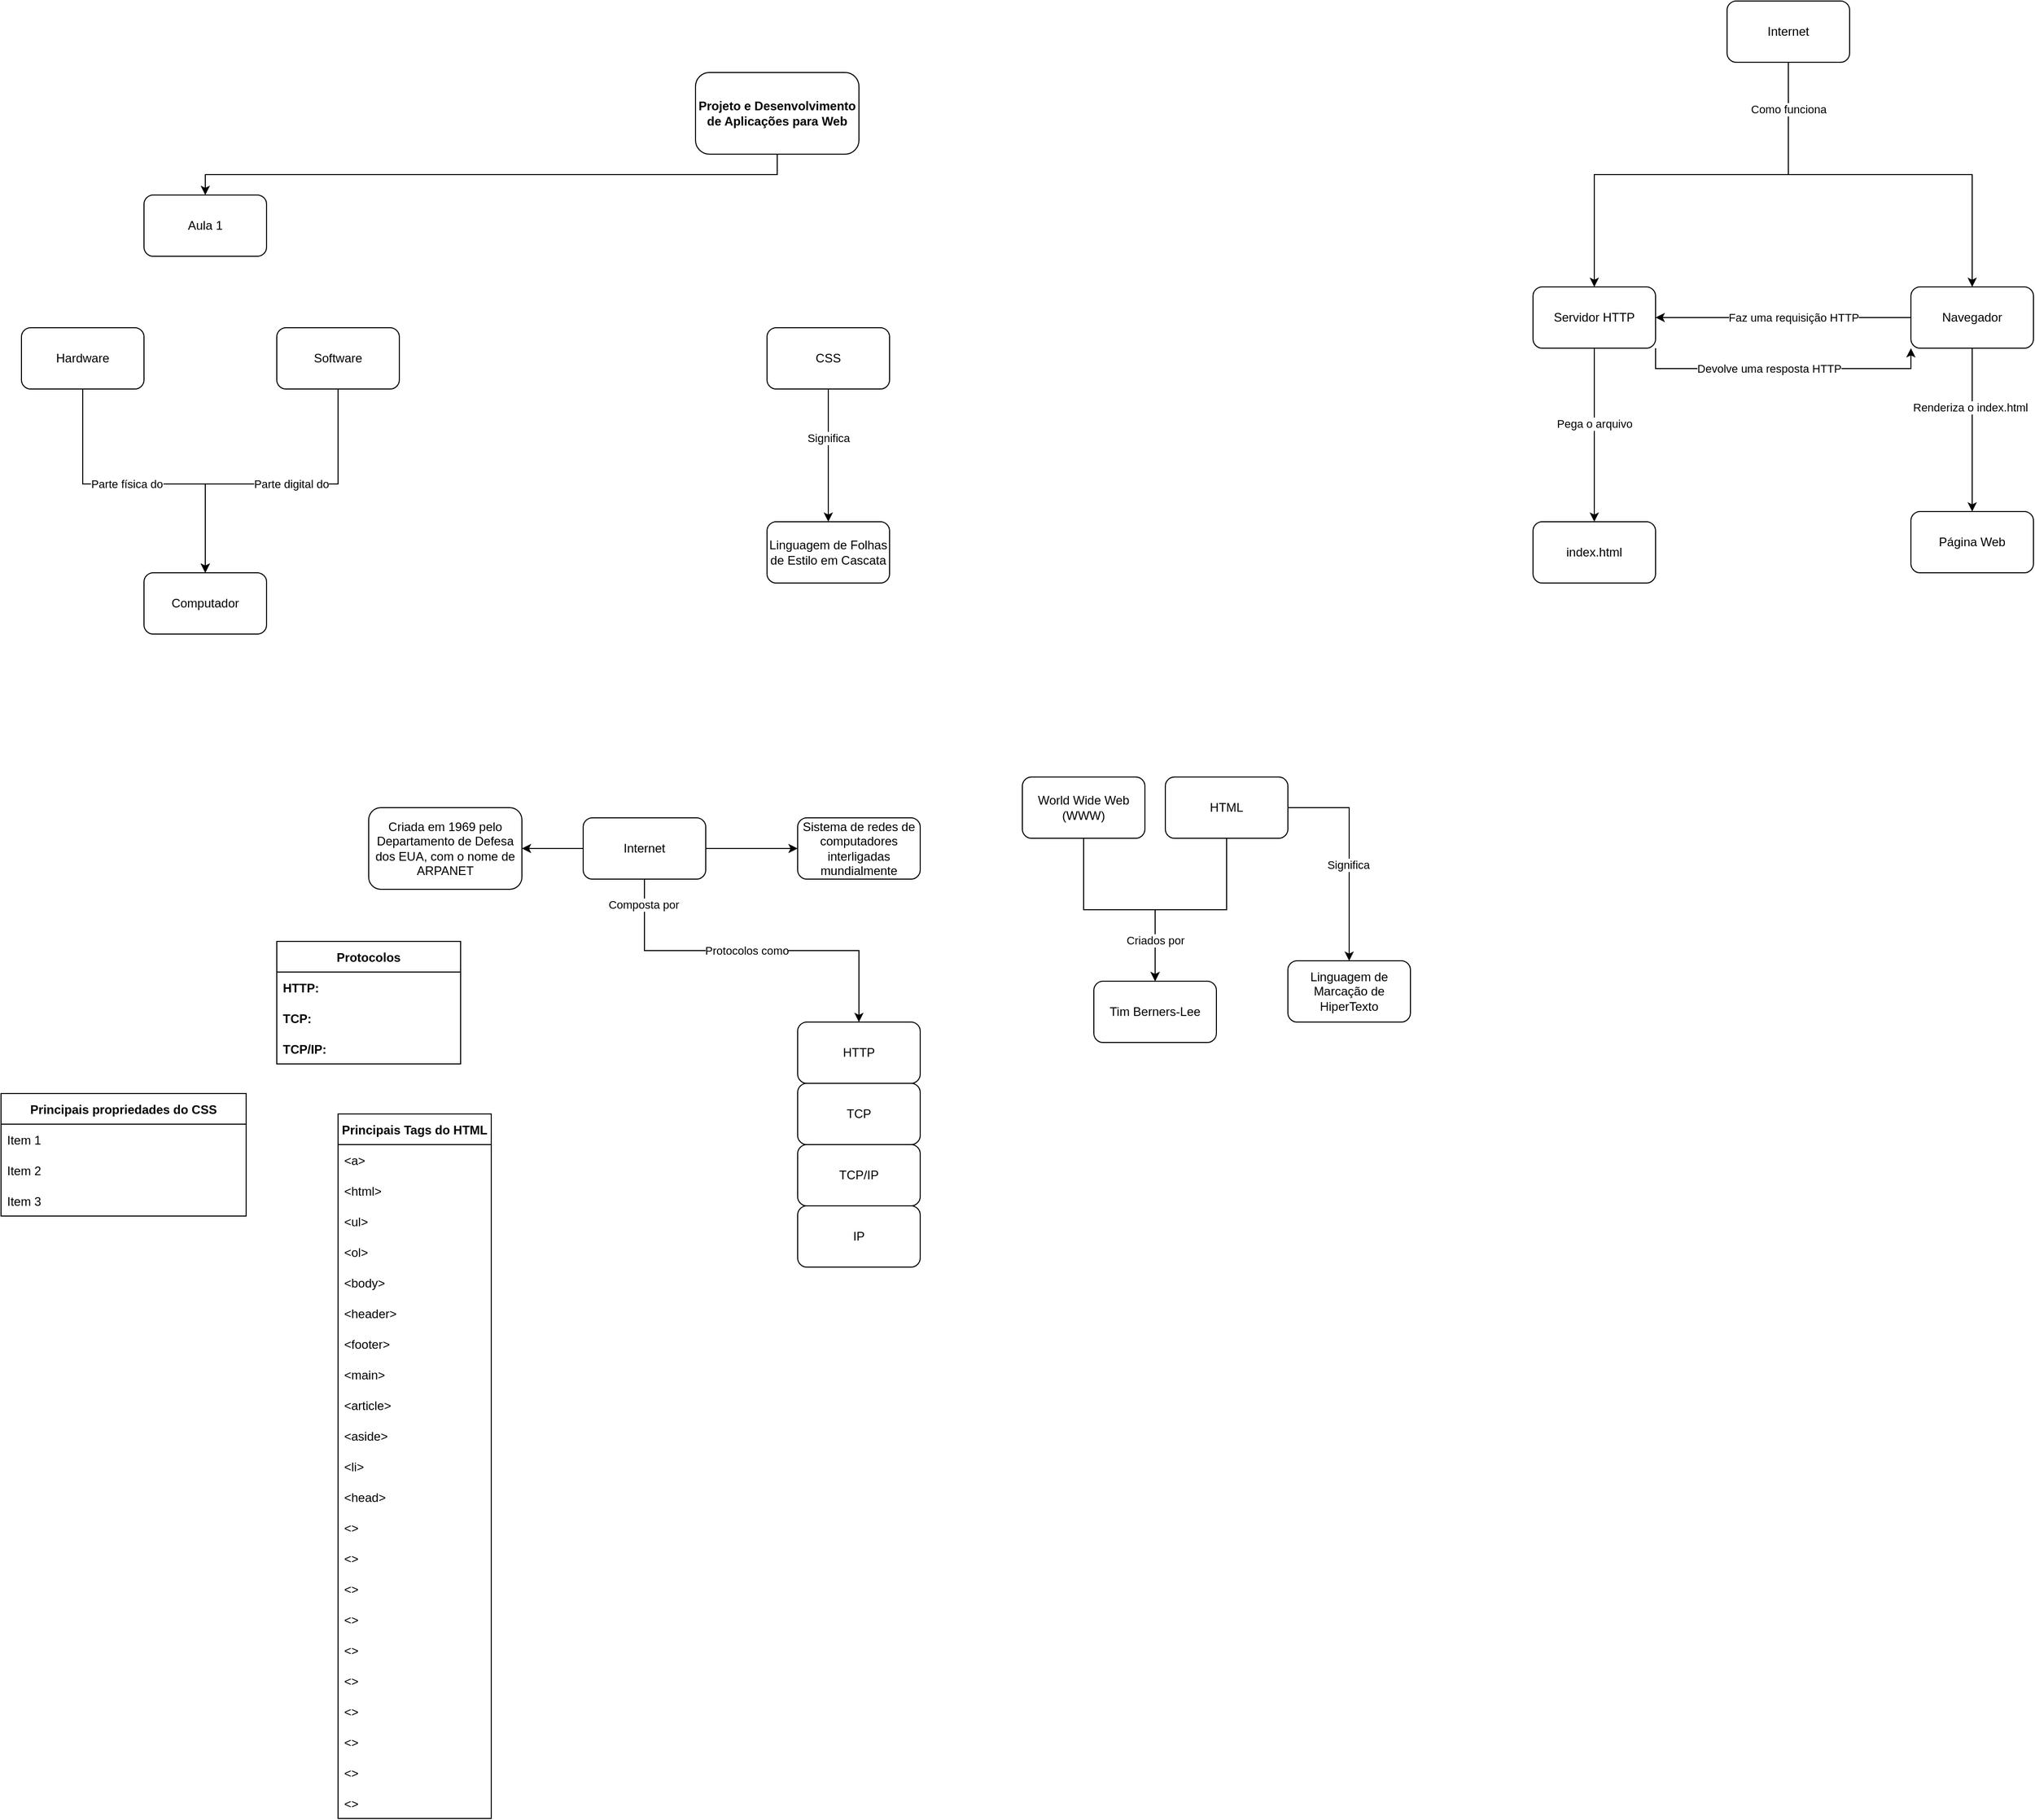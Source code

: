 <mxfile version="17.5.0" type="github">
  <diagram id="yIWuRDoprTy6JVr8QkNq" name="Page-1">
    <mxGraphModel dx="1737" dy="1610" grid="1" gridSize="10" guides="1" tooltips="1" connect="1" arrows="1" fold="1" page="1" pageScale="1" pageWidth="827" pageHeight="1169" math="0" shadow="0">
      <root>
        <mxCell id="0" />
        <mxCell id="1" parent="0" />
        <mxCell id="JlJT47IfGDpamgAoQ04I-4" style="edgeStyle=orthogonalEdgeStyle;rounded=0;orthogonalLoop=1;jettySize=auto;html=1;exitX=0.5;exitY=1;exitDx=0;exitDy=0;entryX=0.5;entryY=0;entryDx=0;entryDy=0;" edge="1" parent="1" source="JlJT47IfGDpamgAoQ04I-2" target="JlJT47IfGDpamgAoQ04I-3">
          <mxGeometry relative="1" as="geometry" />
        </mxCell>
        <mxCell id="JlJT47IfGDpamgAoQ04I-2" value="&lt;b&gt;Projeto e Desenvolvimento de Aplicações para Web&lt;/b&gt;" style="rounded=1;whiteSpace=wrap;html=1;arcSize=17;" vertex="1" parent="1">
          <mxGeometry x="320" width="160" height="80" as="geometry" />
        </mxCell>
        <mxCell id="JlJT47IfGDpamgAoQ04I-3" value="Aula 1" style="rounded=1;whiteSpace=wrap;html=1;" vertex="1" parent="1">
          <mxGeometry x="-220" y="120" width="120" height="60" as="geometry" />
        </mxCell>
        <mxCell id="JlJT47IfGDpamgAoQ04I-11" style="edgeStyle=orthogonalEdgeStyle;rounded=0;orthogonalLoop=1;jettySize=auto;html=1;" edge="1" parent="1" source="JlJT47IfGDpamgAoQ04I-5" target="JlJT47IfGDpamgAoQ04I-7">
          <mxGeometry relative="1" as="geometry" />
        </mxCell>
        <mxCell id="JlJT47IfGDpamgAoQ04I-5" value="World Wide Web (WWW)" style="rounded=1;whiteSpace=wrap;html=1;" vertex="1" parent="1">
          <mxGeometry x="640" y="690" width="120" height="60" as="geometry" />
        </mxCell>
        <mxCell id="JlJT47IfGDpamgAoQ04I-12" style="edgeStyle=orthogonalEdgeStyle;rounded=0;orthogonalLoop=1;jettySize=auto;html=1;" edge="1" parent="1" source="JlJT47IfGDpamgAoQ04I-6" target="JlJT47IfGDpamgAoQ04I-7">
          <mxGeometry relative="1" as="geometry" />
        </mxCell>
        <mxCell id="JlJT47IfGDpamgAoQ04I-13" value="Criados por" style="edgeLabel;html=1;align=center;verticalAlign=middle;resizable=0;points=[];" vertex="1" connectable="0" parent="JlJT47IfGDpamgAoQ04I-12">
          <mxGeometry x="0.618" relative="1" as="geometry">
            <mxPoint as="offset" />
          </mxGeometry>
        </mxCell>
        <mxCell id="JlJT47IfGDpamgAoQ04I-22" style="edgeStyle=orthogonalEdgeStyle;rounded=0;orthogonalLoop=1;jettySize=auto;html=1;exitX=1;exitY=0.5;exitDx=0;exitDy=0;entryX=0.5;entryY=0;entryDx=0;entryDy=0;" edge="1" parent="1" source="JlJT47IfGDpamgAoQ04I-6" target="JlJT47IfGDpamgAoQ04I-21">
          <mxGeometry relative="1" as="geometry" />
        </mxCell>
        <mxCell id="JlJT47IfGDpamgAoQ04I-118" value="Significa" style="edgeLabel;html=1;align=center;verticalAlign=middle;resizable=0;points=[];" vertex="1" connectable="0" parent="JlJT47IfGDpamgAoQ04I-22">
          <mxGeometry x="0.092" y="-1" relative="1" as="geometry">
            <mxPoint y="1" as="offset" />
          </mxGeometry>
        </mxCell>
        <mxCell id="JlJT47IfGDpamgAoQ04I-6" value="HTML" style="rounded=1;whiteSpace=wrap;html=1;" vertex="1" parent="1">
          <mxGeometry x="780" y="690" width="120" height="60" as="geometry" />
        </mxCell>
        <mxCell id="JlJT47IfGDpamgAoQ04I-7" value="Tim Berners-Lee" style="rounded=1;whiteSpace=wrap;html=1;" vertex="1" parent="1">
          <mxGeometry x="710" y="890" width="120" height="60" as="geometry" />
        </mxCell>
        <mxCell id="JlJT47IfGDpamgAoQ04I-17" style="edgeStyle=orthogonalEdgeStyle;rounded=0;orthogonalLoop=1;jettySize=auto;html=1;exitX=0.5;exitY=1;exitDx=0;exitDy=0;entryX=0.5;entryY=0;entryDx=0;entryDy=0;" edge="1" parent="1" source="JlJT47IfGDpamgAoQ04I-14" target="JlJT47IfGDpamgAoQ04I-16">
          <mxGeometry relative="1" as="geometry">
            <Array as="points">
              <mxPoint x="-280" y="310" />
              <mxPoint x="-280" y="403" />
              <mxPoint x="-160" y="403" />
            </Array>
          </mxGeometry>
        </mxCell>
        <mxCell id="JlJT47IfGDpamgAoQ04I-19" value="Parte física do" style="edgeLabel;html=1;align=center;verticalAlign=middle;resizable=0;points=[];" vertex="1" connectable="0" parent="JlJT47IfGDpamgAoQ04I-17">
          <mxGeometry x="-0.092" relative="1" as="geometry">
            <mxPoint as="offset" />
          </mxGeometry>
        </mxCell>
        <mxCell id="JlJT47IfGDpamgAoQ04I-14" value="Hardware" style="rounded=1;whiteSpace=wrap;html=1;" vertex="1" parent="1">
          <mxGeometry x="-340" y="250" width="120" height="60" as="geometry" />
        </mxCell>
        <mxCell id="JlJT47IfGDpamgAoQ04I-18" style="edgeStyle=orthogonalEdgeStyle;rounded=0;orthogonalLoop=1;jettySize=auto;html=1;exitX=0.5;exitY=1;exitDx=0;exitDy=0;entryX=0.5;entryY=0;entryDx=0;entryDy=0;" edge="1" parent="1" source="JlJT47IfGDpamgAoQ04I-15" target="JlJT47IfGDpamgAoQ04I-16">
          <mxGeometry relative="1" as="geometry">
            <mxPoint x="-160" y="410" as="targetPoint" />
            <Array as="points">
              <mxPoint x="-30" y="310" />
              <mxPoint x="-30" y="403" />
              <mxPoint x="-160" y="403" />
            </Array>
          </mxGeometry>
        </mxCell>
        <mxCell id="JlJT47IfGDpamgAoQ04I-20" value="Parte digital do" style="edgeLabel;html=1;align=center;verticalAlign=middle;resizable=0;points=[];" vertex="1" connectable="0" parent="JlJT47IfGDpamgAoQ04I-18">
          <mxGeometry x="-0.1" relative="1" as="geometry">
            <mxPoint as="offset" />
          </mxGeometry>
        </mxCell>
        <mxCell id="JlJT47IfGDpamgAoQ04I-15" value="Software" style="rounded=1;whiteSpace=wrap;html=1;" vertex="1" parent="1">
          <mxGeometry x="-90" y="250" width="120" height="60" as="geometry" />
        </mxCell>
        <mxCell id="JlJT47IfGDpamgAoQ04I-16" value="Computador" style="rounded=1;whiteSpace=wrap;html=1;" vertex="1" parent="1">
          <mxGeometry x="-220" y="490" width="120" height="60" as="geometry" />
        </mxCell>
        <mxCell id="JlJT47IfGDpamgAoQ04I-21" value="Linguagem de Marcação de HiperTexto" style="rounded=1;whiteSpace=wrap;html=1;" vertex="1" parent="1">
          <mxGeometry x="900" y="870" width="120" height="60" as="geometry" />
        </mxCell>
        <mxCell id="JlJT47IfGDpamgAoQ04I-24" value="Linguagem de Folhas de Estilo em Cascata" style="rounded=1;whiteSpace=wrap;html=1;" vertex="1" parent="1">
          <mxGeometry x="390" y="440" width="120" height="60" as="geometry" />
        </mxCell>
        <mxCell id="JlJT47IfGDpamgAoQ04I-26" style="edgeStyle=orthogonalEdgeStyle;rounded=0;orthogonalLoop=1;jettySize=auto;html=1;exitX=0.5;exitY=1;exitDx=0;exitDy=0;" edge="1" parent="1" source="JlJT47IfGDpamgAoQ04I-25" target="JlJT47IfGDpamgAoQ04I-24">
          <mxGeometry relative="1" as="geometry" />
        </mxCell>
        <mxCell id="JlJT47IfGDpamgAoQ04I-119" value="Significa" style="edgeLabel;html=1;align=center;verticalAlign=middle;resizable=0;points=[];" vertex="1" connectable="0" parent="JlJT47IfGDpamgAoQ04I-26">
          <mxGeometry x="-0.259" y="-3" relative="1" as="geometry">
            <mxPoint x="3" as="offset" />
          </mxGeometry>
        </mxCell>
        <mxCell id="JlJT47IfGDpamgAoQ04I-25" value="CSS" style="rounded=1;whiteSpace=wrap;html=1;" vertex="1" parent="1">
          <mxGeometry x="390" y="250" width="120" height="60" as="geometry" />
        </mxCell>
        <mxCell id="JlJT47IfGDpamgAoQ04I-33" style="edgeStyle=orthogonalEdgeStyle;rounded=0;orthogonalLoop=1;jettySize=auto;html=1;exitX=1;exitY=0.5;exitDx=0;exitDy=0;" edge="1" parent="1" source="JlJT47IfGDpamgAoQ04I-31" target="JlJT47IfGDpamgAoQ04I-32">
          <mxGeometry relative="1" as="geometry" />
        </mxCell>
        <mxCell id="JlJT47IfGDpamgAoQ04I-35" style="edgeStyle=orthogonalEdgeStyle;rounded=0;orthogonalLoop=1;jettySize=auto;html=1;exitX=0;exitY=0.5;exitDx=0;exitDy=0;entryX=1;entryY=0.5;entryDx=0;entryDy=0;" edge="1" parent="1" source="JlJT47IfGDpamgAoQ04I-31" target="JlJT47IfGDpamgAoQ04I-34">
          <mxGeometry relative="1" as="geometry" />
        </mxCell>
        <mxCell id="JlJT47IfGDpamgAoQ04I-51" style="edgeStyle=orthogonalEdgeStyle;rounded=0;orthogonalLoop=1;jettySize=auto;html=1;exitX=0.5;exitY=1;exitDx=0;exitDy=0;" edge="1" parent="1" source="JlJT47IfGDpamgAoQ04I-31" target="JlJT47IfGDpamgAoQ04I-37">
          <mxGeometry relative="1" as="geometry" />
        </mxCell>
        <mxCell id="JlJT47IfGDpamgAoQ04I-52" value="Composta por" style="edgeLabel;html=1;align=center;verticalAlign=middle;resizable=0;points=[];" vertex="1" connectable="0" parent="JlJT47IfGDpamgAoQ04I-51">
          <mxGeometry x="-0.859" y="-1" relative="1" as="geometry">
            <mxPoint as="offset" />
          </mxGeometry>
        </mxCell>
        <mxCell id="JlJT47IfGDpamgAoQ04I-53" value="Protocolos como" style="edgeLabel;html=1;align=center;verticalAlign=middle;resizable=0;points=[];" vertex="1" connectable="0" parent="JlJT47IfGDpamgAoQ04I-51">
          <mxGeometry x="-0.032" relative="1" as="geometry">
            <mxPoint as="offset" />
          </mxGeometry>
        </mxCell>
        <mxCell id="JlJT47IfGDpamgAoQ04I-31" value="Internet" style="rounded=1;whiteSpace=wrap;html=1;" vertex="1" parent="1">
          <mxGeometry x="210" y="730" width="120" height="60" as="geometry" />
        </mxCell>
        <mxCell id="JlJT47IfGDpamgAoQ04I-32" value="Sistema de redes de computadores interligadas mundialmente" style="rounded=1;whiteSpace=wrap;html=1;" vertex="1" parent="1">
          <mxGeometry x="420" y="730" width="120" height="60" as="geometry" />
        </mxCell>
        <mxCell id="JlJT47IfGDpamgAoQ04I-34" value="Criada em 1969 pelo Departamento de Defesa dos EUA, com o nome de ARPANET" style="rounded=1;whiteSpace=wrap;html=1;" vertex="1" parent="1">
          <mxGeometry y="720" width="150" height="80" as="geometry" />
        </mxCell>
        <mxCell id="JlJT47IfGDpamgAoQ04I-37" value="HTTP" style="rounded=1;whiteSpace=wrap;html=1;" vertex="1" parent="1">
          <mxGeometry x="420" y="930" width="120" height="60" as="geometry" />
        </mxCell>
        <mxCell id="JlJT47IfGDpamgAoQ04I-38" value="IP" style="rounded=1;whiteSpace=wrap;html=1;" vertex="1" parent="1">
          <mxGeometry x="420" y="1110" width="120" height="60" as="geometry" />
        </mxCell>
        <mxCell id="JlJT47IfGDpamgAoQ04I-39" value="TCP/IP" style="rounded=1;whiteSpace=wrap;html=1;" vertex="1" parent="1">
          <mxGeometry x="420" y="1050" width="120" height="60" as="geometry" />
        </mxCell>
        <mxCell id="JlJT47IfGDpamgAoQ04I-54" value="TCP" style="rounded=1;whiteSpace=wrap;html=1;" vertex="1" parent="1">
          <mxGeometry x="420" y="990" width="120" height="60" as="geometry" />
        </mxCell>
        <mxCell id="JlJT47IfGDpamgAoQ04I-56" value="Protocolos" style="swimlane;fontStyle=1;childLayout=stackLayout;horizontal=1;startSize=30;horizontalStack=0;resizeParent=1;resizeParentMax=0;resizeLast=0;collapsible=1;marginBottom=0;" vertex="1" parent="1">
          <mxGeometry x="-90" y="851" width="180" height="120" as="geometry">
            <mxRectangle x="-90" y="851" width="100" height="30" as="alternateBounds" />
          </mxGeometry>
        </mxCell>
        <mxCell id="JlJT47IfGDpamgAoQ04I-57" value="HTTP:" style="text;strokeColor=none;fillColor=none;align=left;verticalAlign=middle;spacingLeft=4;spacingRight=4;overflow=hidden;points=[[0,0.5],[1,0.5]];portConstraint=eastwest;rotatable=0;fontStyle=1" vertex="1" parent="JlJT47IfGDpamgAoQ04I-56">
          <mxGeometry y="30" width="180" height="30" as="geometry" />
        </mxCell>
        <mxCell id="JlJT47IfGDpamgAoQ04I-58" value="TCP:" style="text;strokeColor=none;fillColor=none;align=left;verticalAlign=middle;spacingLeft=4;spacingRight=4;overflow=hidden;points=[[0,0.5],[1,0.5]];portConstraint=eastwest;rotatable=0;fontStyle=1" vertex="1" parent="JlJT47IfGDpamgAoQ04I-56">
          <mxGeometry y="60" width="180" height="30" as="geometry" />
        </mxCell>
        <mxCell id="JlJT47IfGDpamgAoQ04I-59" value="TCP/IP:" style="text;strokeColor=none;fillColor=none;align=left;verticalAlign=middle;spacingLeft=4;spacingRight=4;overflow=hidden;points=[[0,0.5],[1,0.5]];portConstraint=eastwest;rotatable=0;fontStyle=1" vertex="1" parent="JlJT47IfGDpamgAoQ04I-56">
          <mxGeometry y="90" width="180" height="30" as="geometry" />
        </mxCell>
        <mxCell id="JlJT47IfGDpamgAoQ04I-60" value="Principais Tags do HTML" style="swimlane;fontStyle=1;childLayout=stackLayout;horizontal=1;startSize=30;horizontalStack=0;resizeParent=1;resizeParentMax=0;resizeLast=0;collapsible=1;marginBottom=0;" vertex="1" parent="1">
          <mxGeometry x="-30" y="1020" width="150" height="690" as="geometry">
            <mxRectangle x="-30" y="1020" width="170" height="30" as="alternateBounds" />
          </mxGeometry>
        </mxCell>
        <mxCell id="JlJT47IfGDpamgAoQ04I-61" value="&lt;a&gt;" style="text;strokeColor=none;fillColor=none;align=left;verticalAlign=middle;spacingLeft=4;spacingRight=4;overflow=hidden;points=[[0,0.5],[1,0.5]];portConstraint=eastwest;rotatable=0;" vertex="1" parent="JlJT47IfGDpamgAoQ04I-60">
          <mxGeometry y="30" width="150" height="30" as="geometry" />
        </mxCell>
        <mxCell id="JlJT47IfGDpamgAoQ04I-62" value="&lt;html&gt;" style="text;strokeColor=none;fillColor=none;align=left;verticalAlign=middle;spacingLeft=4;spacingRight=4;overflow=hidden;points=[[0,0.5],[1,0.5]];portConstraint=eastwest;rotatable=0;" vertex="1" parent="JlJT47IfGDpamgAoQ04I-60">
          <mxGeometry y="60" width="150" height="30" as="geometry" />
        </mxCell>
        <mxCell id="JlJT47IfGDpamgAoQ04I-63" value="&lt;ul&gt;" style="text;strokeColor=none;fillColor=none;align=left;verticalAlign=middle;spacingLeft=4;spacingRight=4;overflow=hidden;points=[[0,0.5],[1,0.5]];portConstraint=eastwest;rotatable=0;" vertex="1" parent="JlJT47IfGDpamgAoQ04I-60">
          <mxGeometry y="90" width="150" height="30" as="geometry" />
        </mxCell>
        <mxCell id="JlJT47IfGDpamgAoQ04I-120" value="&lt;ol&gt;" style="text;strokeColor=none;fillColor=none;align=left;verticalAlign=middle;spacingLeft=4;spacingRight=4;overflow=hidden;points=[[0,0.5],[1,0.5]];portConstraint=eastwest;rotatable=0;" vertex="1" parent="JlJT47IfGDpamgAoQ04I-60">
          <mxGeometry y="120" width="150" height="30" as="geometry" />
        </mxCell>
        <mxCell id="JlJT47IfGDpamgAoQ04I-121" value="&lt;body&gt;" style="text;strokeColor=none;fillColor=none;align=left;verticalAlign=middle;spacingLeft=4;spacingRight=4;overflow=hidden;points=[[0,0.5],[1,0.5]];portConstraint=eastwest;rotatable=0;" vertex="1" parent="JlJT47IfGDpamgAoQ04I-60">
          <mxGeometry y="150" width="150" height="30" as="geometry" />
        </mxCell>
        <mxCell id="JlJT47IfGDpamgAoQ04I-122" value="&lt;header&gt;" style="text;strokeColor=none;fillColor=none;align=left;verticalAlign=middle;spacingLeft=4;spacingRight=4;overflow=hidden;points=[[0,0.5],[1,0.5]];portConstraint=eastwest;rotatable=0;" vertex="1" parent="JlJT47IfGDpamgAoQ04I-60">
          <mxGeometry y="180" width="150" height="30" as="geometry" />
        </mxCell>
        <mxCell id="JlJT47IfGDpamgAoQ04I-133" value="&lt;footer&gt;" style="text;strokeColor=none;fillColor=none;align=left;verticalAlign=middle;spacingLeft=4;spacingRight=4;overflow=hidden;points=[[0,0.5],[1,0.5]];portConstraint=eastwest;rotatable=0;" vertex="1" parent="JlJT47IfGDpamgAoQ04I-60">
          <mxGeometry y="210" width="150" height="30" as="geometry" />
        </mxCell>
        <mxCell id="JlJT47IfGDpamgAoQ04I-134" value="&lt;main&gt;" style="text;strokeColor=none;fillColor=none;align=left;verticalAlign=middle;spacingLeft=4;spacingRight=4;overflow=hidden;points=[[0,0.5],[1,0.5]];portConstraint=eastwest;rotatable=0;" vertex="1" parent="JlJT47IfGDpamgAoQ04I-60">
          <mxGeometry y="240" width="150" height="30" as="geometry" />
        </mxCell>
        <mxCell id="JlJT47IfGDpamgAoQ04I-135" value="&lt;article&gt;" style="text;strokeColor=none;fillColor=none;align=left;verticalAlign=middle;spacingLeft=4;spacingRight=4;overflow=hidden;points=[[0,0.5],[1,0.5]];portConstraint=eastwest;rotatable=0;" vertex="1" parent="JlJT47IfGDpamgAoQ04I-60">
          <mxGeometry y="270" width="150" height="30" as="geometry" />
        </mxCell>
        <mxCell id="JlJT47IfGDpamgAoQ04I-136" value="&lt;aside&gt;" style="text;strokeColor=none;fillColor=none;align=left;verticalAlign=middle;spacingLeft=4;spacingRight=4;overflow=hidden;points=[[0,0.5],[1,0.5]];portConstraint=eastwest;rotatable=0;" vertex="1" parent="JlJT47IfGDpamgAoQ04I-60">
          <mxGeometry y="300" width="150" height="30" as="geometry" />
        </mxCell>
        <mxCell id="JlJT47IfGDpamgAoQ04I-137" value="&lt;li&gt;" style="text;strokeColor=none;fillColor=none;align=left;verticalAlign=middle;spacingLeft=4;spacingRight=4;overflow=hidden;points=[[0,0.5],[1,0.5]];portConstraint=eastwest;rotatable=0;" vertex="1" parent="JlJT47IfGDpamgAoQ04I-60">
          <mxGeometry y="330" width="150" height="30" as="geometry" />
        </mxCell>
        <mxCell id="JlJT47IfGDpamgAoQ04I-138" value="&lt;head&gt;" style="text;strokeColor=none;fillColor=none;align=left;verticalAlign=middle;spacingLeft=4;spacingRight=4;overflow=hidden;points=[[0,0.5],[1,0.5]];portConstraint=eastwest;rotatable=0;" vertex="1" parent="JlJT47IfGDpamgAoQ04I-60">
          <mxGeometry y="360" width="150" height="30" as="geometry" />
        </mxCell>
        <mxCell id="JlJT47IfGDpamgAoQ04I-139" value="&lt;&gt;" style="text;strokeColor=none;fillColor=none;align=left;verticalAlign=middle;spacingLeft=4;spacingRight=4;overflow=hidden;points=[[0,0.5],[1,0.5]];portConstraint=eastwest;rotatable=0;" vertex="1" parent="JlJT47IfGDpamgAoQ04I-60">
          <mxGeometry y="390" width="150" height="30" as="geometry" />
        </mxCell>
        <mxCell id="JlJT47IfGDpamgAoQ04I-140" value="&lt;&gt;" style="text;strokeColor=none;fillColor=none;align=left;verticalAlign=middle;spacingLeft=4;spacingRight=4;overflow=hidden;points=[[0,0.5],[1,0.5]];portConstraint=eastwest;rotatable=0;" vertex="1" parent="JlJT47IfGDpamgAoQ04I-60">
          <mxGeometry y="420" width="150" height="30" as="geometry" />
        </mxCell>
        <mxCell id="JlJT47IfGDpamgAoQ04I-141" value="&lt;&gt;" style="text;strokeColor=none;fillColor=none;align=left;verticalAlign=middle;spacingLeft=4;spacingRight=4;overflow=hidden;points=[[0,0.5],[1,0.5]];portConstraint=eastwest;rotatable=0;" vertex="1" parent="JlJT47IfGDpamgAoQ04I-60">
          <mxGeometry y="450" width="150" height="30" as="geometry" />
        </mxCell>
        <mxCell id="JlJT47IfGDpamgAoQ04I-142" value="&lt;&gt;" style="text;strokeColor=none;fillColor=none;align=left;verticalAlign=middle;spacingLeft=4;spacingRight=4;overflow=hidden;points=[[0,0.5],[1,0.5]];portConstraint=eastwest;rotatable=0;" vertex="1" parent="JlJT47IfGDpamgAoQ04I-60">
          <mxGeometry y="480" width="150" height="30" as="geometry" />
        </mxCell>
        <mxCell id="JlJT47IfGDpamgAoQ04I-143" value="&lt;&gt;" style="text;strokeColor=none;fillColor=none;align=left;verticalAlign=middle;spacingLeft=4;spacingRight=4;overflow=hidden;points=[[0,0.5],[1,0.5]];portConstraint=eastwest;rotatable=0;" vertex="1" parent="JlJT47IfGDpamgAoQ04I-60">
          <mxGeometry y="510" width="150" height="30" as="geometry" />
        </mxCell>
        <mxCell id="JlJT47IfGDpamgAoQ04I-144" value="&lt;&gt;" style="text;strokeColor=none;fillColor=none;align=left;verticalAlign=middle;spacingLeft=4;spacingRight=4;overflow=hidden;points=[[0,0.5],[1,0.5]];portConstraint=eastwest;rotatable=0;" vertex="1" parent="JlJT47IfGDpamgAoQ04I-60">
          <mxGeometry y="540" width="150" height="30" as="geometry" />
        </mxCell>
        <mxCell id="JlJT47IfGDpamgAoQ04I-145" value="&lt;&gt;" style="text;strokeColor=none;fillColor=none;align=left;verticalAlign=middle;spacingLeft=4;spacingRight=4;overflow=hidden;points=[[0,0.5],[1,0.5]];portConstraint=eastwest;rotatable=0;" vertex="1" parent="JlJT47IfGDpamgAoQ04I-60">
          <mxGeometry y="570" width="150" height="30" as="geometry" />
        </mxCell>
        <mxCell id="JlJT47IfGDpamgAoQ04I-146" value="&lt;&gt;" style="text;strokeColor=none;fillColor=none;align=left;verticalAlign=middle;spacingLeft=4;spacingRight=4;overflow=hidden;points=[[0,0.5],[1,0.5]];portConstraint=eastwest;rotatable=0;" vertex="1" parent="JlJT47IfGDpamgAoQ04I-60">
          <mxGeometry y="600" width="150" height="30" as="geometry" />
        </mxCell>
        <mxCell id="JlJT47IfGDpamgAoQ04I-147" value="&lt;&gt;" style="text;strokeColor=none;fillColor=none;align=left;verticalAlign=middle;spacingLeft=4;spacingRight=4;overflow=hidden;points=[[0,0.5],[1,0.5]];portConstraint=eastwest;rotatable=0;" vertex="1" parent="JlJT47IfGDpamgAoQ04I-60">
          <mxGeometry y="630" width="150" height="30" as="geometry" />
        </mxCell>
        <mxCell id="JlJT47IfGDpamgAoQ04I-148" value="&lt;&gt;" style="text;strokeColor=none;fillColor=none;align=left;verticalAlign=middle;spacingLeft=4;spacingRight=4;overflow=hidden;points=[[0,0.5],[1,0.5]];portConstraint=eastwest;rotatable=0;" vertex="1" parent="JlJT47IfGDpamgAoQ04I-60">
          <mxGeometry y="660" width="150" height="30" as="geometry" />
        </mxCell>
        <mxCell id="JlJT47IfGDpamgAoQ04I-64" value="Principais propriedades do CSS" style="swimlane;fontStyle=1;childLayout=stackLayout;horizontal=1;startSize=30;horizontalStack=0;resizeParent=1;resizeParentMax=0;resizeLast=0;collapsible=1;marginBottom=0;" vertex="1" parent="1">
          <mxGeometry x="-360" y="1000" width="240" height="120" as="geometry">
            <mxRectangle x="-320" y="1000" width="220" height="30" as="alternateBounds" />
          </mxGeometry>
        </mxCell>
        <mxCell id="JlJT47IfGDpamgAoQ04I-65" value="Item 1" style="text;strokeColor=none;fillColor=none;align=left;verticalAlign=middle;spacingLeft=4;spacingRight=4;overflow=hidden;points=[[0,0.5],[1,0.5]];portConstraint=eastwest;rotatable=0;" vertex="1" parent="JlJT47IfGDpamgAoQ04I-64">
          <mxGeometry y="30" width="240" height="30" as="geometry" />
        </mxCell>
        <mxCell id="JlJT47IfGDpamgAoQ04I-66" value="Item 2" style="text;strokeColor=none;fillColor=none;align=left;verticalAlign=middle;spacingLeft=4;spacingRight=4;overflow=hidden;points=[[0,0.5],[1,0.5]];portConstraint=eastwest;rotatable=0;" vertex="1" parent="JlJT47IfGDpamgAoQ04I-64">
          <mxGeometry y="60" width="240" height="30" as="geometry" />
        </mxCell>
        <mxCell id="JlJT47IfGDpamgAoQ04I-67" value="Item 3" style="text;strokeColor=none;fillColor=none;align=left;verticalAlign=middle;spacingLeft=4;spacingRight=4;overflow=hidden;points=[[0,0.5],[1,0.5]];portConstraint=eastwest;rotatable=0;" vertex="1" parent="JlJT47IfGDpamgAoQ04I-64">
          <mxGeometry y="90" width="240" height="30" as="geometry" />
        </mxCell>
        <mxCell id="JlJT47IfGDpamgAoQ04I-97" value="index.html" style="rounded=1;whiteSpace=wrap;html=1;" vertex="1" parent="1">
          <mxGeometry x="1140" y="440" width="120" height="60" as="geometry" />
        </mxCell>
        <mxCell id="JlJT47IfGDpamgAoQ04I-103" style="edgeStyle=orthogonalEdgeStyle;rounded=0;orthogonalLoop=1;jettySize=auto;html=1;exitX=0.5;exitY=1;exitDx=0;exitDy=0;entryX=0.5;entryY=0;entryDx=0;entryDy=0;" edge="1" parent="1" source="JlJT47IfGDpamgAoQ04I-98" target="JlJT47IfGDpamgAoQ04I-102">
          <mxGeometry relative="1" as="geometry" />
        </mxCell>
        <mxCell id="JlJT47IfGDpamgAoQ04I-105" value="Renderiza o index.html" style="edgeLabel;html=1;align=center;verticalAlign=middle;resizable=0;points=[];" vertex="1" connectable="0" parent="JlJT47IfGDpamgAoQ04I-103">
          <mxGeometry x="-0.282" y="-2" relative="1" as="geometry">
            <mxPoint as="offset" />
          </mxGeometry>
        </mxCell>
        <mxCell id="JlJT47IfGDpamgAoQ04I-106" style="edgeStyle=orthogonalEdgeStyle;rounded=0;orthogonalLoop=1;jettySize=auto;html=1;exitX=0;exitY=0.5;exitDx=0;exitDy=0;entryX=1;entryY=0.5;entryDx=0;entryDy=0;" edge="1" parent="1" source="JlJT47IfGDpamgAoQ04I-98" target="JlJT47IfGDpamgAoQ04I-99">
          <mxGeometry relative="1" as="geometry" />
        </mxCell>
        <mxCell id="JlJT47IfGDpamgAoQ04I-108" value="Faz uma requisição HTTP" style="edgeLabel;html=1;align=center;verticalAlign=middle;resizable=0;points=[];" vertex="1" connectable="0" parent="JlJT47IfGDpamgAoQ04I-106">
          <mxGeometry x="-0.082" y="2" relative="1" as="geometry">
            <mxPoint y="-2" as="offset" />
          </mxGeometry>
        </mxCell>
        <mxCell id="JlJT47IfGDpamgAoQ04I-98" value="Navegador" style="rounded=1;whiteSpace=wrap;html=1;" vertex="1" parent="1">
          <mxGeometry x="1510" y="210" width="120" height="60" as="geometry" />
        </mxCell>
        <mxCell id="JlJT47IfGDpamgAoQ04I-100" style="edgeStyle=orthogonalEdgeStyle;rounded=0;orthogonalLoop=1;jettySize=auto;html=1;exitX=0.5;exitY=1;exitDx=0;exitDy=0;entryX=0.5;entryY=0;entryDx=0;entryDy=0;" edge="1" parent="1" source="JlJT47IfGDpamgAoQ04I-99" target="JlJT47IfGDpamgAoQ04I-97">
          <mxGeometry relative="1" as="geometry" />
        </mxCell>
        <mxCell id="JlJT47IfGDpamgAoQ04I-101" value="Pega o arquivo" style="edgeLabel;html=1;align=center;verticalAlign=middle;resizable=0;points=[];" vertex="1" connectable="0" parent="JlJT47IfGDpamgAoQ04I-100">
          <mxGeometry x="-0.131" relative="1" as="geometry">
            <mxPoint as="offset" />
          </mxGeometry>
        </mxCell>
        <mxCell id="JlJT47IfGDpamgAoQ04I-109" style="edgeStyle=orthogonalEdgeStyle;rounded=0;orthogonalLoop=1;jettySize=auto;html=1;exitX=1;exitY=1;exitDx=0;exitDy=0;entryX=0;entryY=1;entryDx=0;entryDy=0;" edge="1" parent="1" source="JlJT47IfGDpamgAoQ04I-99" target="JlJT47IfGDpamgAoQ04I-98">
          <mxGeometry relative="1" as="geometry" />
        </mxCell>
        <mxCell id="JlJT47IfGDpamgAoQ04I-110" value="Devolve uma resposta HTTP" style="edgeLabel;html=1;align=center;verticalAlign=middle;resizable=0;points=[];" vertex="1" connectable="0" parent="JlJT47IfGDpamgAoQ04I-109">
          <mxGeometry x="-0.096" relative="1" as="geometry">
            <mxPoint as="offset" />
          </mxGeometry>
        </mxCell>
        <mxCell id="JlJT47IfGDpamgAoQ04I-99" value="Servidor HTTP" style="rounded=1;whiteSpace=wrap;html=1;" vertex="1" parent="1">
          <mxGeometry x="1140" y="210" width="120" height="60" as="geometry" />
        </mxCell>
        <mxCell id="JlJT47IfGDpamgAoQ04I-102" value="Página Web" style="rounded=1;whiteSpace=wrap;html=1;" vertex="1" parent="1">
          <mxGeometry x="1510" y="430" width="120" height="60" as="geometry" />
        </mxCell>
        <mxCell id="JlJT47IfGDpamgAoQ04I-114" style="edgeStyle=orthogonalEdgeStyle;rounded=0;orthogonalLoop=1;jettySize=auto;html=1;exitX=0.5;exitY=1;exitDx=0;exitDy=0;" edge="1" parent="1" source="JlJT47IfGDpamgAoQ04I-113" target="JlJT47IfGDpamgAoQ04I-99">
          <mxGeometry relative="1" as="geometry" />
        </mxCell>
        <mxCell id="JlJT47IfGDpamgAoQ04I-115" style="edgeStyle=orthogonalEdgeStyle;rounded=0;orthogonalLoop=1;jettySize=auto;html=1;exitX=0.5;exitY=1;exitDx=0;exitDy=0;entryX=0.5;entryY=0;entryDx=0;entryDy=0;" edge="1" parent="1" source="JlJT47IfGDpamgAoQ04I-113" target="JlJT47IfGDpamgAoQ04I-98">
          <mxGeometry relative="1" as="geometry" />
        </mxCell>
        <mxCell id="JlJT47IfGDpamgAoQ04I-116" value="Como funciona" style="edgeLabel;html=1;align=center;verticalAlign=middle;resizable=0;points=[];" vertex="1" connectable="0" parent="JlJT47IfGDpamgAoQ04I-115">
          <mxGeometry x="-0.773" relative="1" as="geometry">
            <mxPoint as="offset" />
          </mxGeometry>
        </mxCell>
        <mxCell id="JlJT47IfGDpamgAoQ04I-113" value="Internet" style="rounded=1;whiteSpace=wrap;html=1;" vertex="1" parent="1">
          <mxGeometry x="1330" y="-70" width="120" height="60" as="geometry" />
        </mxCell>
      </root>
    </mxGraphModel>
  </diagram>
</mxfile>
